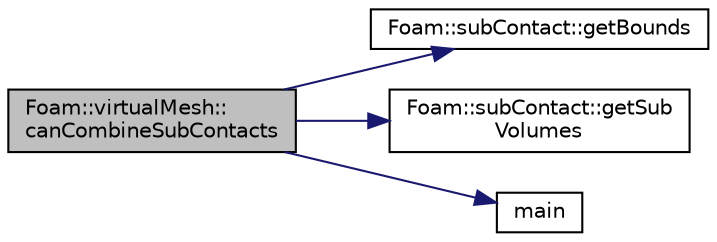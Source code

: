 digraph "Foam::virtualMesh::canCombineSubContacts"
{
 // LATEX_PDF_SIZE
  edge [fontname="Helvetica",fontsize="10",labelfontname="Helvetica",labelfontsize="10"];
  node [fontname="Helvetica",fontsize="10",shape=record];
  rankdir="LR";
  Node1 [label="Foam::virtualMesh::\lcanCombineSubContacts",height=0.2,width=0.4,color="black", fillcolor="grey75", style="filled", fontcolor="black",tooltip=" "];
  Node1 -> Node2 [color="midnightblue",fontsize="10",style="solid"];
  Node2 [label="Foam::subContact::getBounds",height=0.2,width=0.4,color="black", fillcolor="white", style="filled",URL="$classFoam_1_1subContact.html#a4db4ad6f83559320fbfedc1b83ef34c9",tooltip=" "];
  Node1 -> Node3 [color="midnightblue",fontsize="10",style="solid"];
  Node3 [label="Foam::subContact::getSub\lVolumes",height=0.2,width=0.4,color="black", fillcolor="white", style="filled",URL="$classFoam_1_1subContact.html#aa2ded2c4ba369a1143397e00c4b7aa39",tooltip=" "];
  Node1 -> Node4 [color="midnightblue",fontsize="10",style="solid"];
  Node4 [label="main",height=0.2,width=0.4,color="black", fillcolor="white", style="filled",URL="$HFDIBDEMFoam_8C.html#a0ddf1224851353fc92bfbff6f499fa97",tooltip=" "];
}
